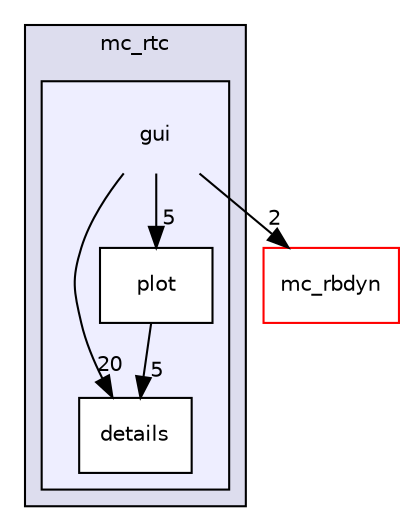 digraph "include/mc_rtc/gui" {
  compound=true
  node [ fontsize="10", fontname="Helvetica"];
  edge [ labelfontsize="10", labelfontname="Helvetica"];
  subgraph clusterdir_379a22462e4fb075f5428ea3ff528930 {
    graph [ bgcolor="#ddddee", pencolor="black", label="mc_rtc" fontname="Helvetica", fontsize="10", URL="dir_379a22462e4fb075f5428ea3ff528930.html"]
  subgraph clusterdir_dda95c61bc807ada3674ae2fc67687f0 {
    graph [ bgcolor="#eeeeff", pencolor="black", label="" URL="dir_dda95c61bc807ada3674ae2fc67687f0.html"];
    dir_dda95c61bc807ada3674ae2fc67687f0 [shape=plaintext label="gui"];
    dir_f60bbde16662fb0dce970d667851b692 [shape=box label="details" color="black" fillcolor="white" style="filled" URL="dir_f60bbde16662fb0dce970d667851b692.html"];
    dir_db09ff38bdf4a48089498df3a23be2f9 [shape=box label="plot" color="black" fillcolor="white" style="filled" URL="dir_db09ff38bdf4a48089498df3a23be2f9.html"];
  }
  }
  dir_314ec80f2fc36a4630429f4d5408038e [shape=box label="mc_rbdyn" fillcolor="white" style="filled" color="red" URL="dir_314ec80f2fc36a4630429f4d5408038e.html"];
  dir_db09ff38bdf4a48089498df3a23be2f9->dir_f60bbde16662fb0dce970d667851b692 [headlabel="5", labeldistance=1.5 headhref="dir_000023_000022.html"];
  dir_dda95c61bc807ada3674ae2fc67687f0->dir_f60bbde16662fb0dce970d667851b692 [headlabel="20", labeldistance=1.5 headhref="dir_000009_000022.html"];
  dir_dda95c61bc807ada3674ae2fc67687f0->dir_db09ff38bdf4a48089498df3a23be2f9 [headlabel="5", labeldistance=1.5 headhref="dir_000009_000023.html"];
  dir_dda95c61bc807ada3674ae2fc67687f0->dir_314ec80f2fc36a4630429f4d5408038e [headlabel="2", labeldistance=1.5 headhref="dir_000009_000006.html"];
}
